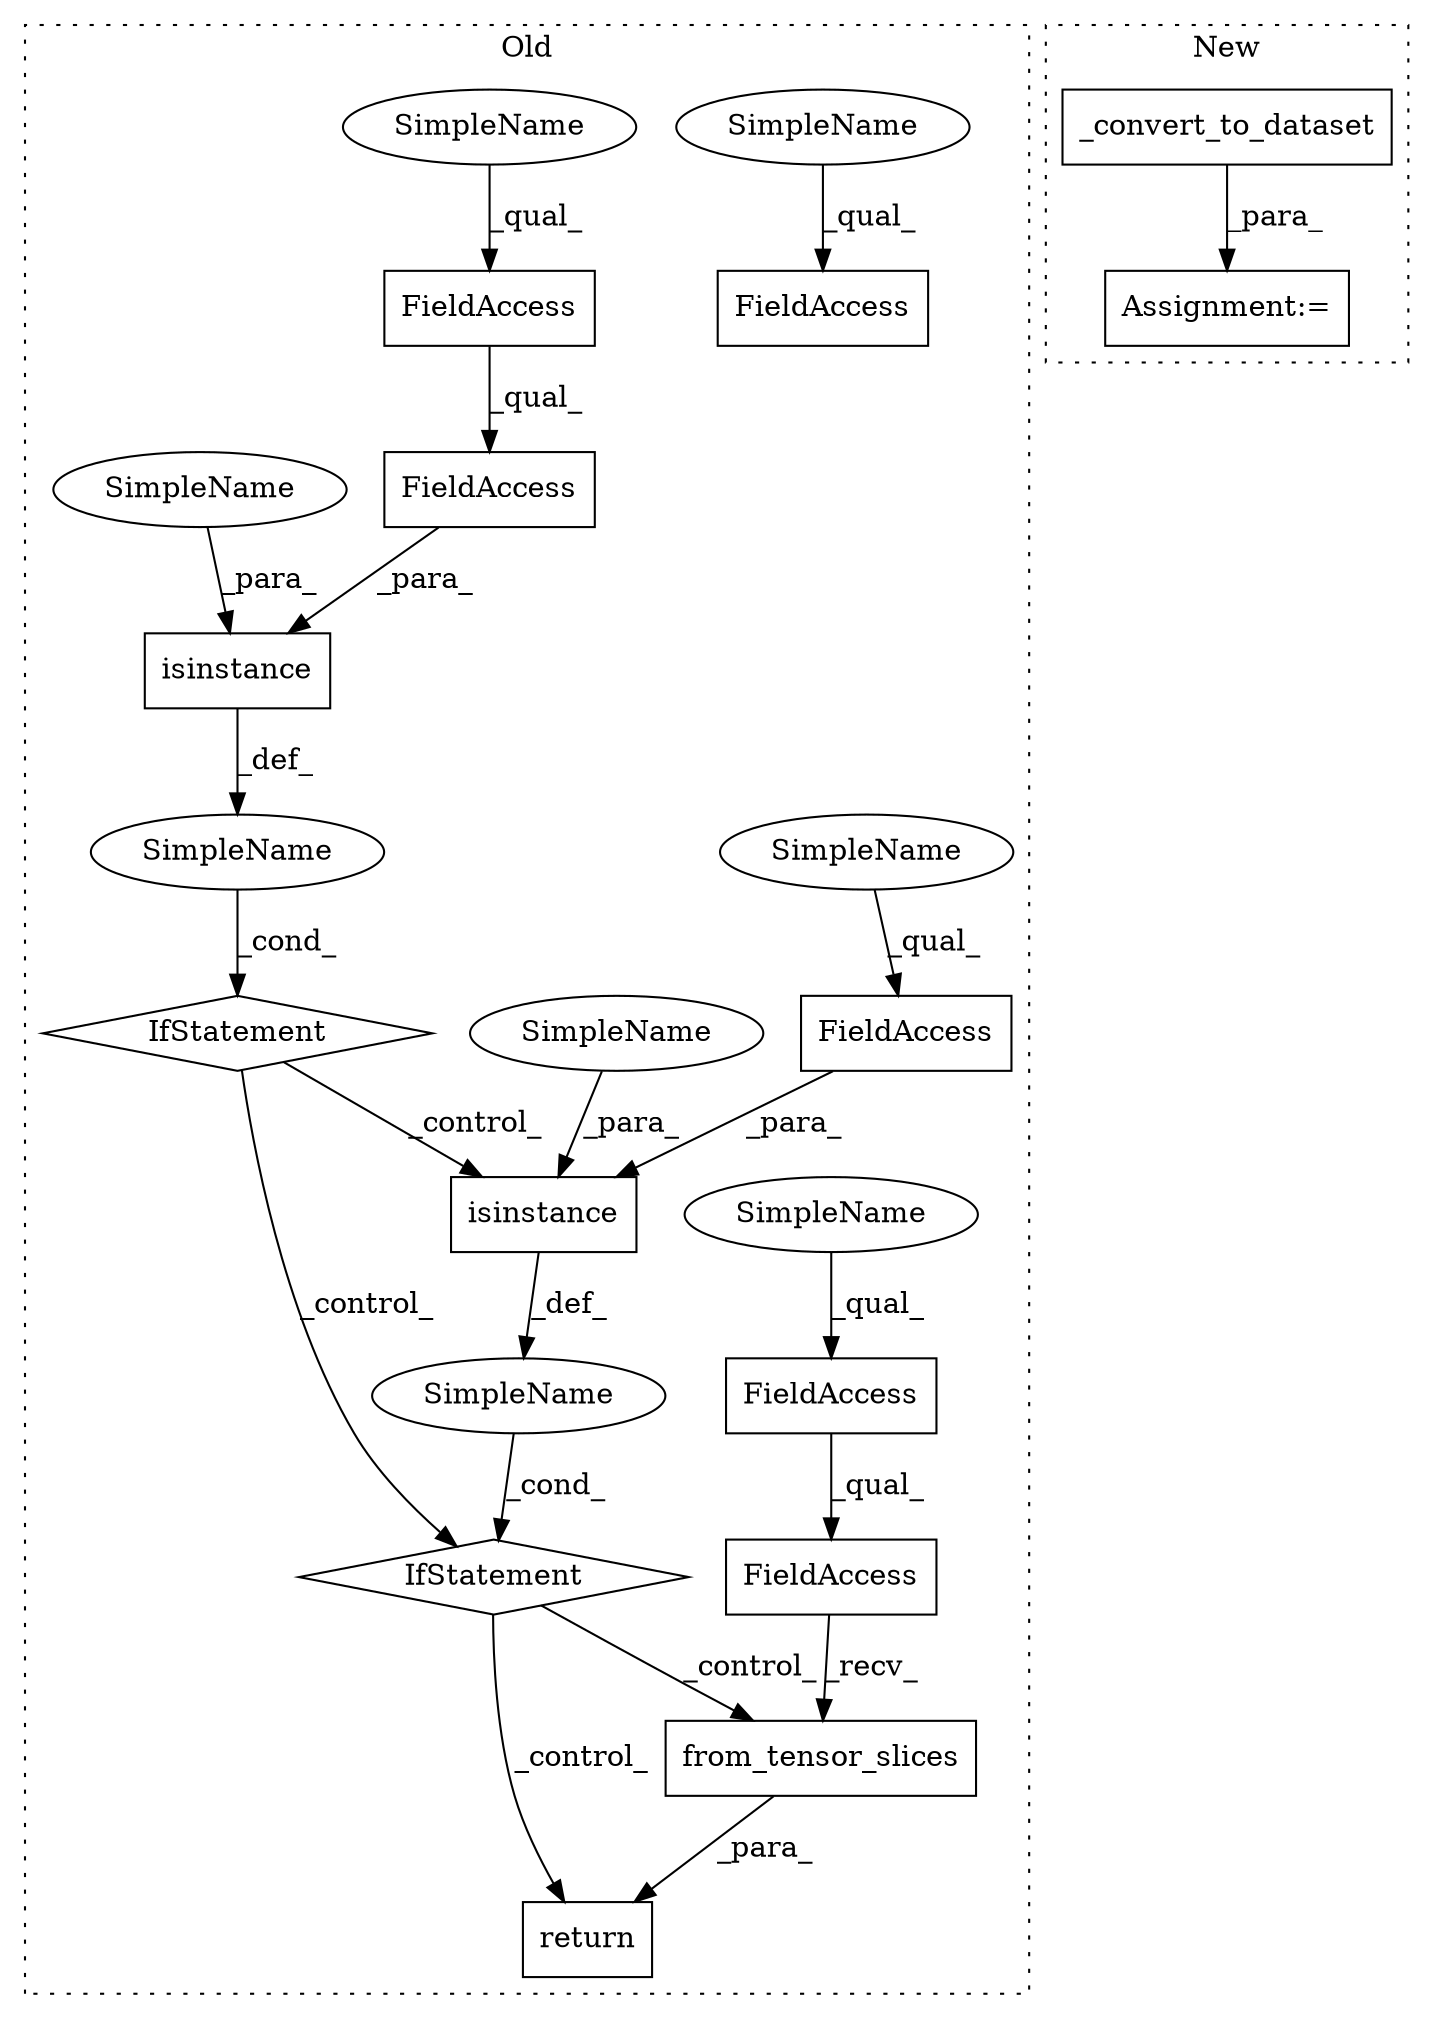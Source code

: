digraph G {
subgraph cluster0 {
1 [label="return" a="41" s="4504" l="7" shape="box"];
3 [label="from_tensor_slices" a="32" s="4535,4576" l="19,1" shape="box"];
4 [label="SimpleName" a="42" s="" l="" shape="ellipse"];
5 [label="SimpleName" a="42" s="" l="" shape="ellipse"];
6 [label="isinstance" a="32" s="4352,4381" l="11,1" shape="box"];
7 [label="isinstance" a="32" s="4110,4146" l="11,1" shape="box"];
8 [label="FieldAccess" a="22" s="4123" l="23" shape="box"];
9 [label="FieldAccess" a="22" s="4123" l="15" shape="box"];
10 [label="FieldAccess" a="22" s="4511" l="15" shape="box"];
11 [label="FieldAccess" a="22" s="4511" l="23" shape="box"];
12 [label="FieldAccess" a="22" s="4365" l="16" shape="box"];
13 [label="IfStatement" a="25" s="4348,4382" l="4,2" shape="diamond"];
14 [label="FieldAccess" a="22" s="4480" l="13" shape="box"];
15 [label="IfStatement" a="25" s="4106,4147" l="4,2" shape="diamond"];
17 [label="SimpleName" a="42" s="4365" l="6" shape="ellipse"];
18 [label="SimpleName" a="42" s="4480" l="6" shape="ellipse"];
19 [label="SimpleName" a="42" s="4511" l="10" shape="ellipse"];
20 [label="SimpleName" a="42" s="4123" l="10" shape="ellipse"];
21 [label="SimpleName" a="42" s="4363" l="1" shape="ellipse"];
22 [label="SimpleName" a="42" s="4121" l="1" shape="ellipse"];
label = "Old";
style="dotted";
}
subgraph cluster1 {
2 [label="_convert_to_dataset" a="32" s="4363,4384" l="20,1" shape="box"];
16 [label="Assignment:=" a="7" s="4357" l="1" shape="box"];
label = "New";
style="dotted";
}
2 -> 16 [label="_para_"];
3 -> 1 [label="_para_"];
4 -> 15 [label="_cond_"];
5 -> 13 [label="_cond_"];
6 -> 5 [label="_def_"];
7 -> 4 [label="_def_"];
8 -> 7 [label="_para_"];
9 -> 8 [label="_qual_"];
10 -> 11 [label="_qual_"];
11 -> 3 [label="_recv_"];
12 -> 6 [label="_para_"];
13 -> 3 [label="_control_"];
13 -> 1 [label="_control_"];
15 -> 6 [label="_control_"];
15 -> 13 [label="_control_"];
17 -> 12 [label="_qual_"];
18 -> 14 [label="_qual_"];
19 -> 10 [label="_qual_"];
20 -> 9 [label="_qual_"];
21 -> 6 [label="_para_"];
22 -> 7 [label="_para_"];
}